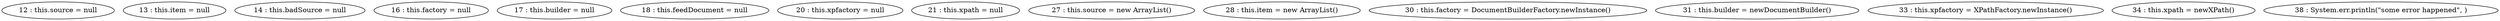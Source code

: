 digraph G {
"12 : this.source = null"
"13 : this.item = null"
"14 : this.badSource = null"
"16 : this.factory = null"
"17 : this.builder = null"
"18 : this.feedDocument = null"
"20 : this.xpfactory = null"
"21 : this.xpath = null"
"27 : this.source = new ArrayList()"
"28 : this.item = new ArrayList()"
"30 : this.factory = DocumentBuilderFactory.newInstance()"
"31 : this.builder = newDocumentBuilder()"
"33 : this.xpfactory = XPathFactory.newInstance()"
"34 : this.xpath = newXPath()"
"38 : System.err.println(\"some error happened\", )"
}